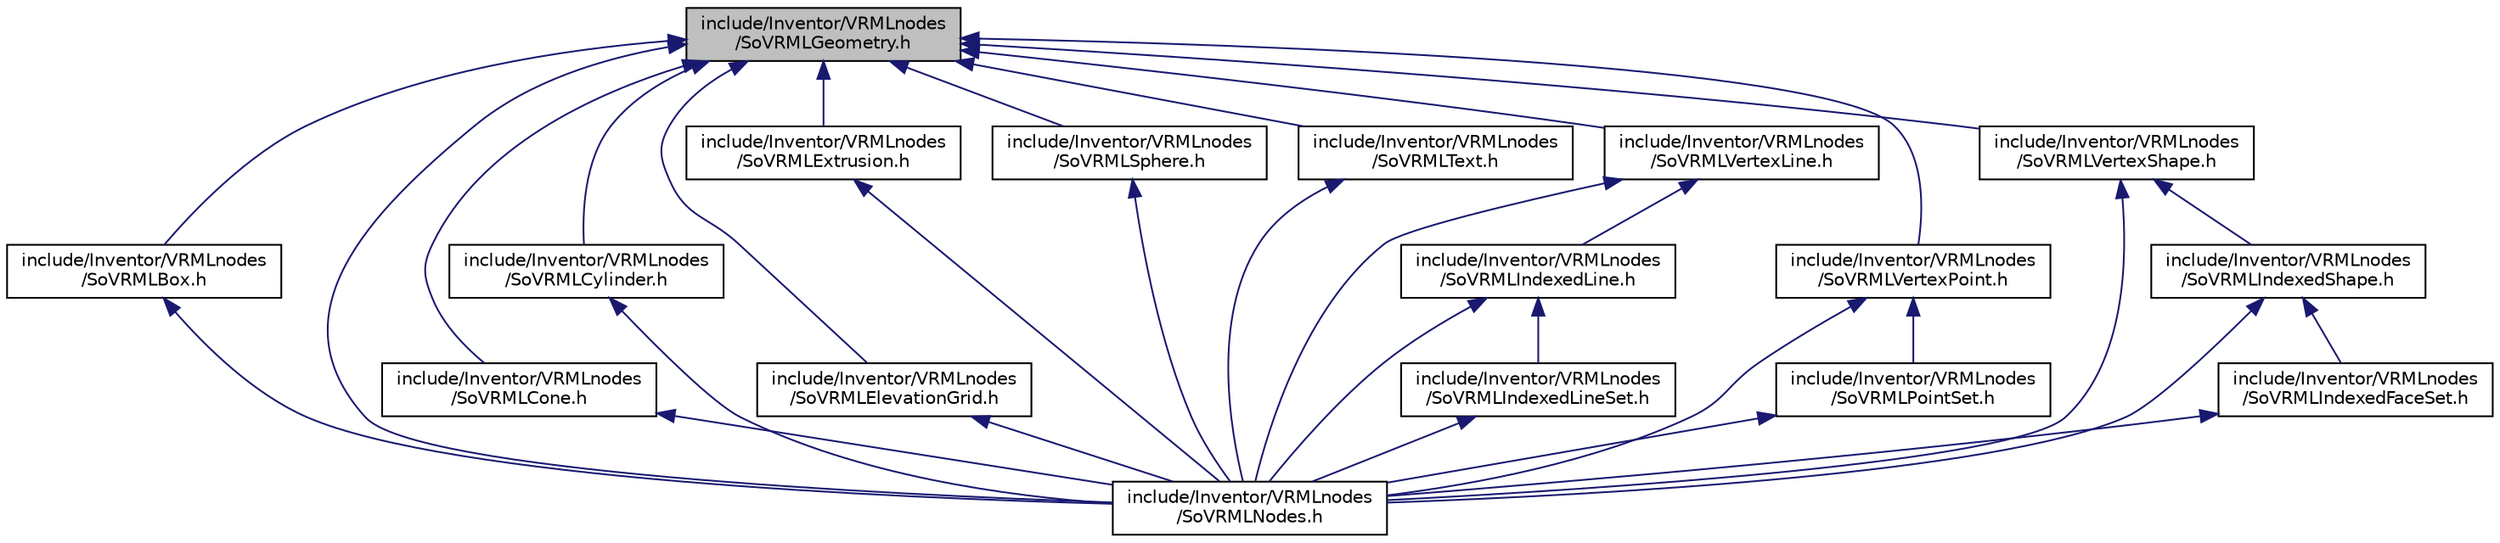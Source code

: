 digraph "include/Inventor/VRMLnodes/SoVRMLGeometry.h"
{
 // LATEX_PDF_SIZE
  edge [fontname="Helvetica",fontsize="10",labelfontname="Helvetica",labelfontsize="10"];
  node [fontname="Helvetica",fontsize="10",shape=record];
  Node1 [label="include/Inventor/VRMLnodes\l/SoVRMLGeometry.h",height=0.2,width=0.4,color="black", fillcolor="grey75", style="filled", fontcolor="black",tooltip=" "];
  Node1 -> Node2 [dir="back",color="midnightblue",fontsize="10",style="solid",fontname="Helvetica"];
  Node2 [label="include/Inventor/VRMLnodes\l/SoVRMLBox.h",height=0.2,width=0.4,color="black", fillcolor="white", style="filled",URL="$SoVRMLBox_8h.html",tooltip=" "];
  Node2 -> Node3 [dir="back",color="midnightblue",fontsize="10",style="solid",fontname="Helvetica"];
  Node3 [label="include/Inventor/VRMLnodes\l/SoVRMLNodes.h",height=0.2,width=0.4,color="black", fillcolor="white", style="filled",URL="$SoVRMLNodes_8h.html",tooltip=" "];
  Node1 -> Node4 [dir="back",color="midnightblue",fontsize="10",style="solid",fontname="Helvetica"];
  Node4 [label="include/Inventor/VRMLnodes\l/SoVRMLCone.h",height=0.2,width=0.4,color="black", fillcolor="white", style="filled",URL="$SoVRMLCone_8h.html",tooltip=" "];
  Node4 -> Node3 [dir="back",color="midnightblue",fontsize="10",style="solid",fontname="Helvetica"];
  Node1 -> Node5 [dir="back",color="midnightblue",fontsize="10",style="solid",fontname="Helvetica"];
  Node5 [label="include/Inventor/VRMLnodes\l/SoVRMLCylinder.h",height=0.2,width=0.4,color="black", fillcolor="white", style="filled",URL="$SoVRMLCylinder_8h.html",tooltip=" "];
  Node5 -> Node3 [dir="back",color="midnightblue",fontsize="10",style="solid",fontname="Helvetica"];
  Node1 -> Node6 [dir="back",color="midnightblue",fontsize="10",style="solid",fontname="Helvetica"];
  Node6 [label="include/Inventor/VRMLnodes\l/SoVRMLElevationGrid.h",height=0.2,width=0.4,color="black", fillcolor="white", style="filled",URL="$SoVRMLElevationGrid_8h.html",tooltip=" "];
  Node6 -> Node3 [dir="back",color="midnightblue",fontsize="10",style="solid",fontname="Helvetica"];
  Node1 -> Node7 [dir="back",color="midnightblue",fontsize="10",style="solid",fontname="Helvetica"];
  Node7 [label="include/Inventor/VRMLnodes\l/SoVRMLExtrusion.h",height=0.2,width=0.4,color="black", fillcolor="white", style="filled",URL="$SoVRMLExtrusion_8h.html",tooltip=" "];
  Node7 -> Node3 [dir="back",color="midnightblue",fontsize="10",style="solid",fontname="Helvetica"];
  Node1 -> Node3 [dir="back",color="midnightblue",fontsize="10",style="solid",fontname="Helvetica"];
  Node1 -> Node8 [dir="back",color="midnightblue",fontsize="10",style="solid",fontname="Helvetica"];
  Node8 [label="include/Inventor/VRMLnodes\l/SoVRMLSphere.h",height=0.2,width=0.4,color="black", fillcolor="white", style="filled",URL="$SoVRMLSphere_8h.html",tooltip=" "];
  Node8 -> Node3 [dir="back",color="midnightblue",fontsize="10",style="solid",fontname="Helvetica"];
  Node1 -> Node9 [dir="back",color="midnightblue",fontsize="10",style="solid",fontname="Helvetica"];
  Node9 [label="include/Inventor/VRMLnodes\l/SoVRMLText.h",height=0.2,width=0.4,color="black", fillcolor="white", style="filled",URL="$SoVRMLText_8h.html",tooltip=" "];
  Node9 -> Node3 [dir="back",color="midnightblue",fontsize="10",style="solid",fontname="Helvetica"];
  Node1 -> Node10 [dir="back",color="midnightblue",fontsize="10",style="solid",fontname="Helvetica"];
  Node10 [label="include/Inventor/VRMLnodes\l/SoVRMLVertexLine.h",height=0.2,width=0.4,color="black", fillcolor="white", style="filled",URL="$SoVRMLVertexLine_8h.html",tooltip=" "];
  Node10 -> Node11 [dir="back",color="midnightblue",fontsize="10",style="solid",fontname="Helvetica"];
  Node11 [label="include/Inventor/VRMLnodes\l/SoVRMLIndexedLine.h",height=0.2,width=0.4,color="black", fillcolor="white", style="filled",URL="$SoVRMLIndexedLine_8h.html",tooltip=" "];
  Node11 -> Node12 [dir="back",color="midnightblue",fontsize="10",style="solid",fontname="Helvetica"];
  Node12 [label="include/Inventor/VRMLnodes\l/SoVRMLIndexedLineSet.h",height=0.2,width=0.4,color="black", fillcolor="white", style="filled",URL="$SoVRMLIndexedLineSet_8h.html",tooltip=" "];
  Node12 -> Node3 [dir="back",color="midnightblue",fontsize="10",style="solid",fontname="Helvetica"];
  Node11 -> Node3 [dir="back",color="midnightblue",fontsize="10",style="solid",fontname="Helvetica"];
  Node10 -> Node3 [dir="back",color="midnightblue",fontsize="10",style="solid",fontname="Helvetica"];
  Node1 -> Node13 [dir="back",color="midnightblue",fontsize="10",style="solid",fontname="Helvetica"];
  Node13 [label="include/Inventor/VRMLnodes\l/SoVRMLVertexPoint.h",height=0.2,width=0.4,color="black", fillcolor="white", style="filled",URL="$SoVRMLVertexPoint_8h.html",tooltip=" "];
  Node13 -> Node3 [dir="back",color="midnightblue",fontsize="10",style="solid",fontname="Helvetica"];
  Node13 -> Node14 [dir="back",color="midnightblue",fontsize="10",style="solid",fontname="Helvetica"];
  Node14 [label="include/Inventor/VRMLnodes\l/SoVRMLPointSet.h",height=0.2,width=0.4,color="black", fillcolor="white", style="filled",URL="$SoVRMLPointSet_8h.html",tooltip=" "];
  Node14 -> Node3 [dir="back",color="midnightblue",fontsize="10",style="solid",fontname="Helvetica"];
  Node1 -> Node15 [dir="back",color="midnightblue",fontsize="10",style="solid",fontname="Helvetica"];
  Node15 [label="include/Inventor/VRMLnodes\l/SoVRMLVertexShape.h",height=0.2,width=0.4,color="black", fillcolor="white", style="filled",URL="$SoVRMLVertexShape_8h.html",tooltip=" "];
  Node15 -> Node16 [dir="back",color="midnightblue",fontsize="10",style="solid",fontname="Helvetica"];
  Node16 [label="include/Inventor/VRMLnodes\l/SoVRMLIndexedShape.h",height=0.2,width=0.4,color="black", fillcolor="white", style="filled",URL="$SoVRMLIndexedShape_8h.html",tooltip=" "];
  Node16 -> Node17 [dir="back",color="midnightblue",fontsize="10",style="solid",fontname="Helvetica"];
  Node17 [label="include/Inventor/VRMLnodes\l/SoVRMLIndexedFaceSet.h",height=0.2,width=0.4,color="black", fillcolor="white", style="filled",URL="$SoVRMLIndexedFaceSet_8h.html",tooltip=" "];
  Node17 -> Node3 [dir="back",color="midnightblue",fontsize="10",style="solid",fontname="Helvetica"];
  Node16 -> Node3 [dir="back",color="midnightblue",fontsize="10",style="solid",fontname="Helvetica"];
  Node15 -> Node3 [dir="back",color="midnightblue",fontsize="10",style="solid",fontname="Helvetica"];
}
